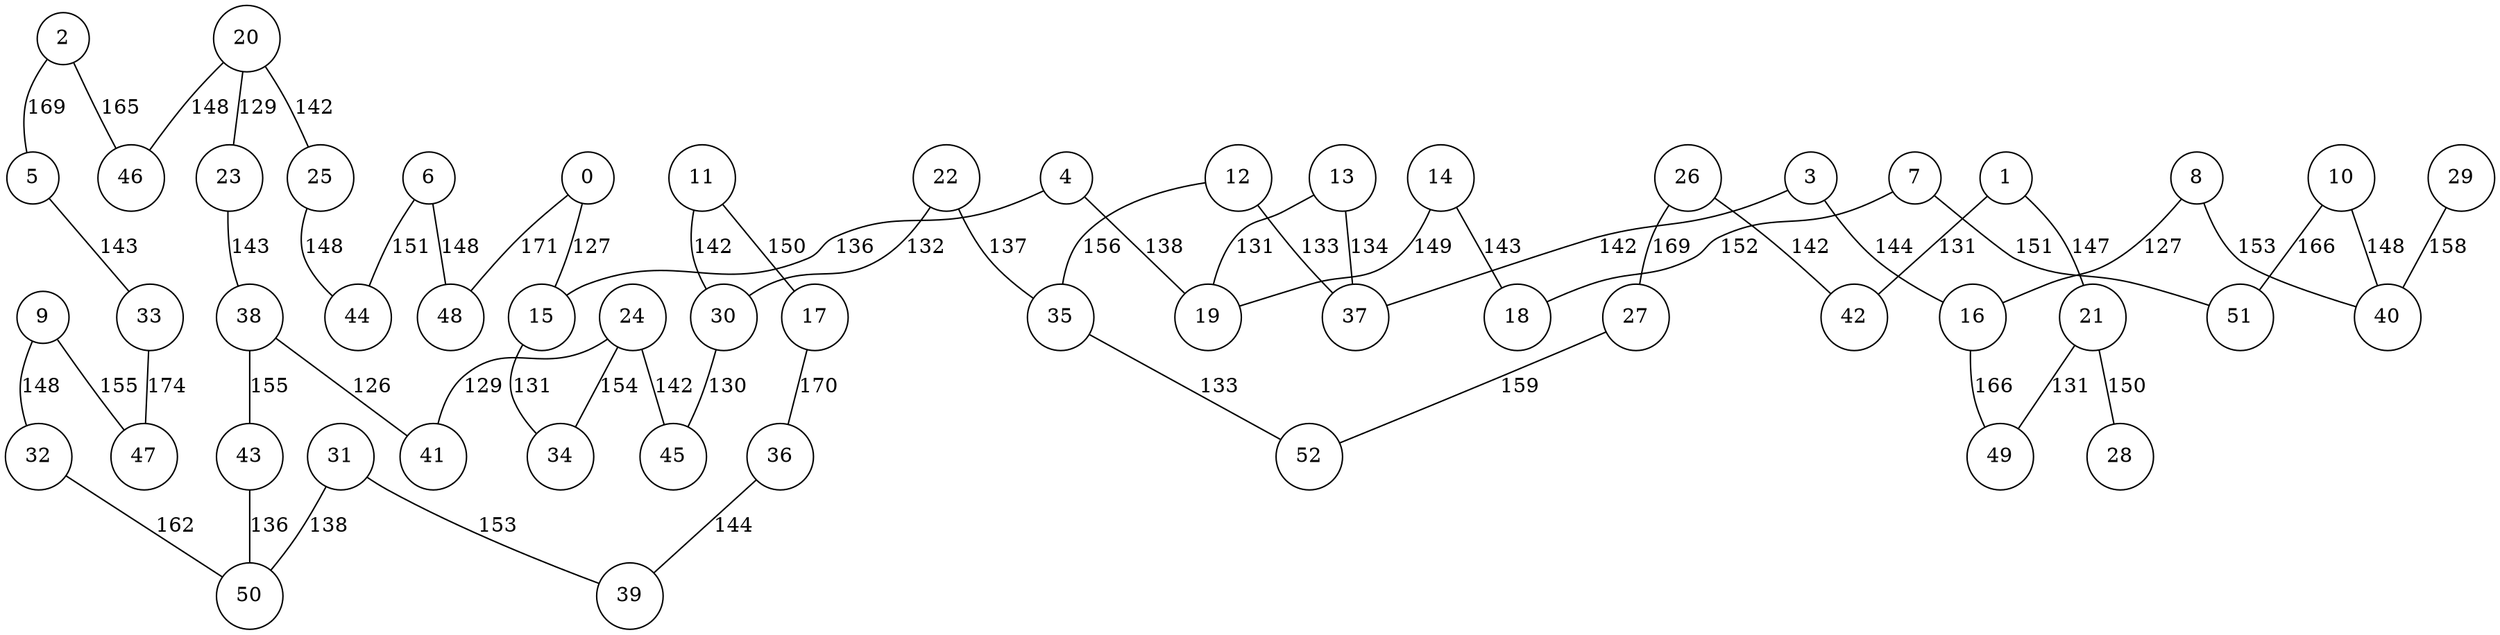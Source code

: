 graph qubit_interaction_graph {
    node [shape=circle];
    0 -- 48 [label=171];
    0 -- 15 [label=127];
    1 -- 42 [label=131];
    1 -- 21 [label=147];
    2 -- 5 [label=169];
    2 -- 46 [label=165];
    3 -- 16 [label=144];
    3 -- 37 [label=142];
    4 -- 15 [label=136];
    4 -- 19 [label=138];
    5 -- 33 [label=143];
    6 -- 48 [label=148];
    6 -- 44 [label=151];
    7 -- 18 [label=152];
    7 -- 51 [label=151];
    8 -- 40 [label=153];
    8 -- 16 [label=127];
    9 -- 32 [label=148];
    9 -- 47 [label=155];
    10 -- 40 [label=148];
    10 -- 51 [label=166];
    11 -- 17 [label=150];
    11 -- 30 [label=142];
    12 -- 35 [label=156];
    12 -- 37 [label=133];
    13 -- 19 [label=131];
    13 -- 37 [label=134];
    14 -- 19 [label=149];
    14 -- 18 [label=143];
    15 -- 34 [label=131];
    16 -- 49 [label=166];
    17 -- 36 [label=170];
    20 -- 46 [label=148];
    20 -- 23 [label=129];
    20 -- 25 [label=142];
    21 -- 49 [label=131];
    21 -- 28 [label=150];
    22 -- 30 [label=132];
    22 -- 35 [label=137];
    23 -- 38 [label=143];
    24 -- 34 [label=154];
    24 -- 45 [label=142];
    24 -- 41 [label=129];
    25 -- 44 [label=148];
    26 -- 27 [label=169];
    26 -- 42 [label=142];
    27 -- 52 [label=159];
    29 -- 40 [label=158];
    30 -- 45 [label=130];
    31 -- 50 [label=138];
    31 -- 39 [label=153];
    32 -- 50 [label=162];
    33 -- 47 [label=174];
    35 -- 52 [label=133];
    36 -- 39 [label=144];
    38 -- 41 [label=126];
    38 -- 43 [label=155];
    43 -- 50 [label=136];
}
